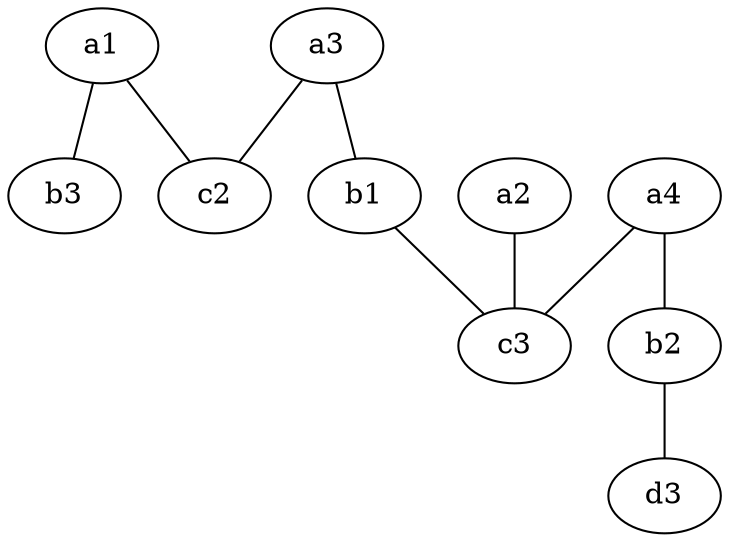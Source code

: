 # dot -Tpng Board.gv -o output.png
# Adjacency graph for squares in puzzle about moving chess knights on an incomplete board
graph PuzzleBoard {
      a1 -- b3
      a1 -- c2
      a2 -- c3
      a3 -- b1
      a3 -- c2
      a4 -- b2
      a4 -- c3

      b1 -- c3
      b2 -- d3
}
